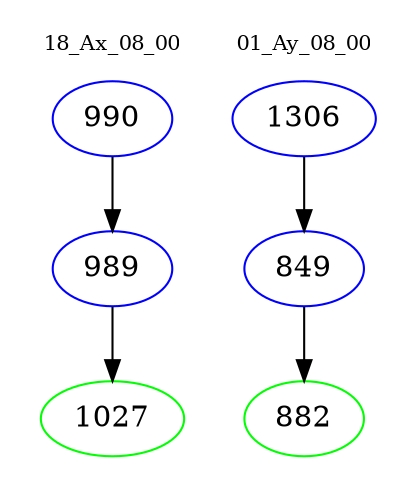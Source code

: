 digraph{
subgraph cluster_0 {
color = white
label = "18_Ax_08_00";
fontsize=10;
T0_990 [label="990", color="blue"]
T0_990 -> T0_989 [color="black"]
T0_989 [label="989", color="blue"]
T0_989 -> T0_1027 [color="black"]
T0_1027 [label="1027", color="green"]
}
subgraph cluster_1 {
color = white
label = "01_Ay_08_00";
fontsize=10;
T1_1306 [label="1306", color="blue"]
T1_1306 -> T1_849 [color="black"]
T1_849 [label="849", color="blue"]
T1_849 -> T1_882 [color="black"]
T1_882 [label="882", color="green"]
}
}
